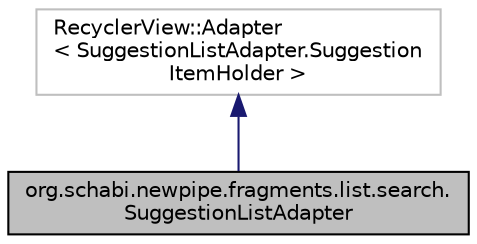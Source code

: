 digraph "org.schabi.newpipe.fragments.list.search.SuggestionListAdapter"
{
 // LATEX_PDF_SIZE
  edge [fontname="Helvetica",fontsize="10",labelfontname="Helvetica",labelfontsize="10"];
  node [fontname="Helvetica",fontsize="10",shape=record];
  Node2 [label="org.schabi.newpipe.fragments.list.search.\lSuggestionListAdapter",height=0.2,width=0.4,color="black", fillcolor="grey75", style="filled", fontcolor="black",tooltip=" "];
  Node3 -> Node2 [dir="back",color="midnightblue",fontsize="10",style="solid",fontname="Helvetica"];
  Node3 [label="RecyclerView::Adapter\l\< SuggestionListAdapter.Suggestion\lItemHolder \>",height=0.2,width=0.4,color="grey75", fillcolor="white", style="filled",tooltip=" "];
}
